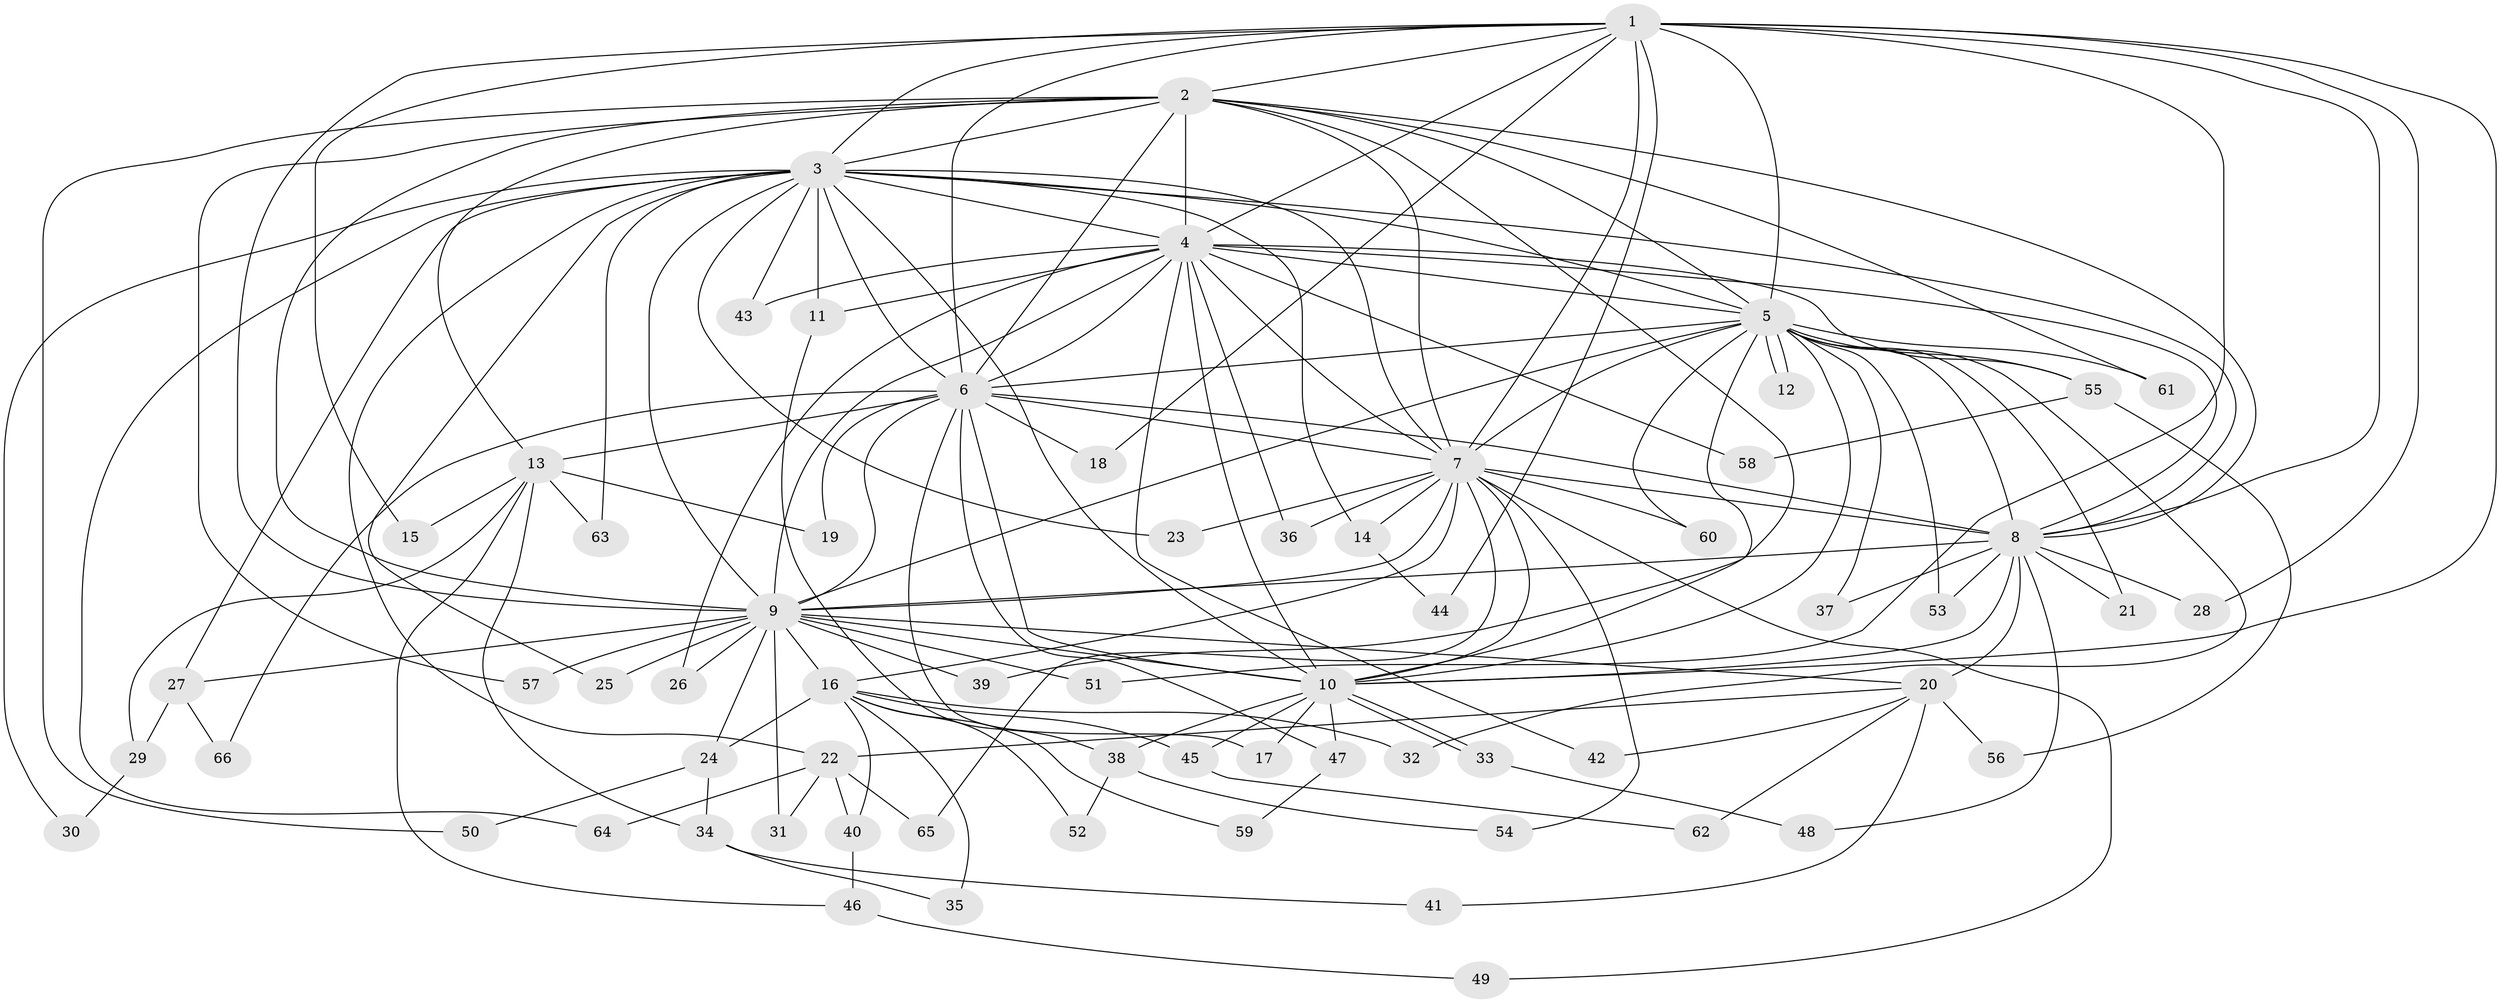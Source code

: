 // coarse degree distribution, {16: 0.021739130434782608, 14: 0.021739130434782608, 13: 0.06521739130434782, 15: 0.021739130434782608, 21: 0.021739130434782608, 17: 0.021739130434782608, 3: 0.17391304347826086, 2: 0.5217391304347826, 8: 0.021739130434782608, 9: 0.021739130434782608, 5: 0.021739130434782608, 4: 0.06521739130434782}
// Generated by graph-tools (version 1.1) at 2025/17/03/04/25 18:17:53]
// undirected, 66 vertices, 157 edges
graph export_dot {
graph [start="1"]
  node [color=gray90,style=filled];
  1;
  2;
  3;
  4;
  5;
  6;
  7;
  8;
  9;
  10;
  11;
  12;
  13;
  14;
  15;
  16;
  17;
  18;
  19;
  20;
  21;
  22;
  23;
  24;
  25;
  26;
  27;
  28;
  29;
  30;
  31;
  32;
  33;
  34;
  35;
  36;
  37;
  38;
  39;
  40;
  41;
  42;
  43;
  44;
  45;
  46;
  47;
  48;
  49;
  50;
  51;
  52;
  53;
  54;
  55;
  56;
  57;
  58;
  59;
  60;
  61;
  62;
  63;
  64;
  65;
  66;
  1 -- 2;
  1 -- 3;
  1 -- 4;
  1 -- 5;
  1 -- 6;
  1 -- 7;
  1 -- 8;
  1 -- 9;
  1 -- 10;
  1 -- 15;
  1 -- 18;
  1 -- 28;
  1 -- 44;
  1 -- 51;
  2 -- 3;
  2 -- 4;
  2 -- 5;
  2 -- 6;
  2 -- 7;
  2 -- 8;
  2 -- 9;
  2 -- 10;
  2 -- 13;
  2 -- 50;
  2 -- 57;
  2 -- 61;
  3 -- 4;
  3 -- 5;
  3 -- 6;
  3 -- 7;
  3 -- 8;
  3 -- 9;
  3 -- 10;
  3 -- 11;
  3 -- 14;
  3 -- 22;
  3 -- 23;
  3 -- 25;
  3 -- 27;
  3 -- 30;
  3 -- 43;
  3 -- 63;
  3 -- 64;
  4 -- 5;
  4 -- 6;
  4 -- 7;
  4 -- 8;
  4 -- 9;
  4 -- 10;
  4 -- 11;
  4 -- 26;
  4 -- 36;
  4 -- 42;
  4 -- 43;
  4 -- 55;
  4 -- 58;
  5 -- 6;
  5 -- 7;
  5 -- 8;
  5 -- 9;
  5 -- 10;
  5 -- 12;
  5 -- 12;
  5 -- 21;
  5 -- 32;
  5 -- 37;
  5 -- 39;
  5 -- 53;
  5 -- 55;
  5 -- 60;
  5 -- 61;
  6 -- 7;
  6 -- 8;
  6 -- 9;
  6 -- 10;
  6 -- 13;
  6 -- 17;
  6 -- 18;
  6 -- 19;
  6 -- 47;
  6 -- 66;
  7 -- 8;
  7 -- 9;
  7 -- 10;
  7 -- 14;
  7 -- 16;
  7 -- 23;
  7 -- 36;
  7 -- 49;
  7 -- 54;
  7 -- 60;
  7 -- 65;
  8 -- 9;
  8 -- 10;
  8 -- 20;
  8 -- 21;
  8 -- 28;
  8 -- 37;
  8 -- 48;
  8 -- 53;
  9 -- 10;
  9 -- 16;
  9 -- 20;
  9 -- 24;
  9 -- 25;
  9 -- 26;
  9 -- 27;
  9 -- 31;
  9 -- 39;
  9 -- 51;
  9 -- 57;
  10 -- 17;
  10 -- 33;
  10 -- 33;
  10 -- 38;
  10 -- 45;
  10 -- 47;
  11 -- 38;
  13 -- 15;
  13 -- 19;
  13 -- 29;
  13 -- 34;
  13 -- 46;
  13 -- 63;
  14 -- 44;
  16 -- 24;
  16 -- 32;
  16 -- 35;
  16 -- 40;
  16 -- 45;
  16 -- 52;
  16 -- 59;
  20 -- 22;
  20 -- 41;
  20 -- 42;
  20 -- 56;
  20 -- 62;
  22 -- 31;
  22 -- 40;
  22 -- 64;
  22 -- 65;
  24 -- 34;
  24 -- 50;
  27 -- 29;
  27 -- 66;
  29 -- 30;
  33 -- 48;
  34 -- 35;
  34 -- 41;
  38 -- 52;
  38 -- 54;
  40 -- 46;
  45 -- 62;
  46 -- 49;
  47 -- 59;
  55 -- 56;
  55 -- 58;
}
